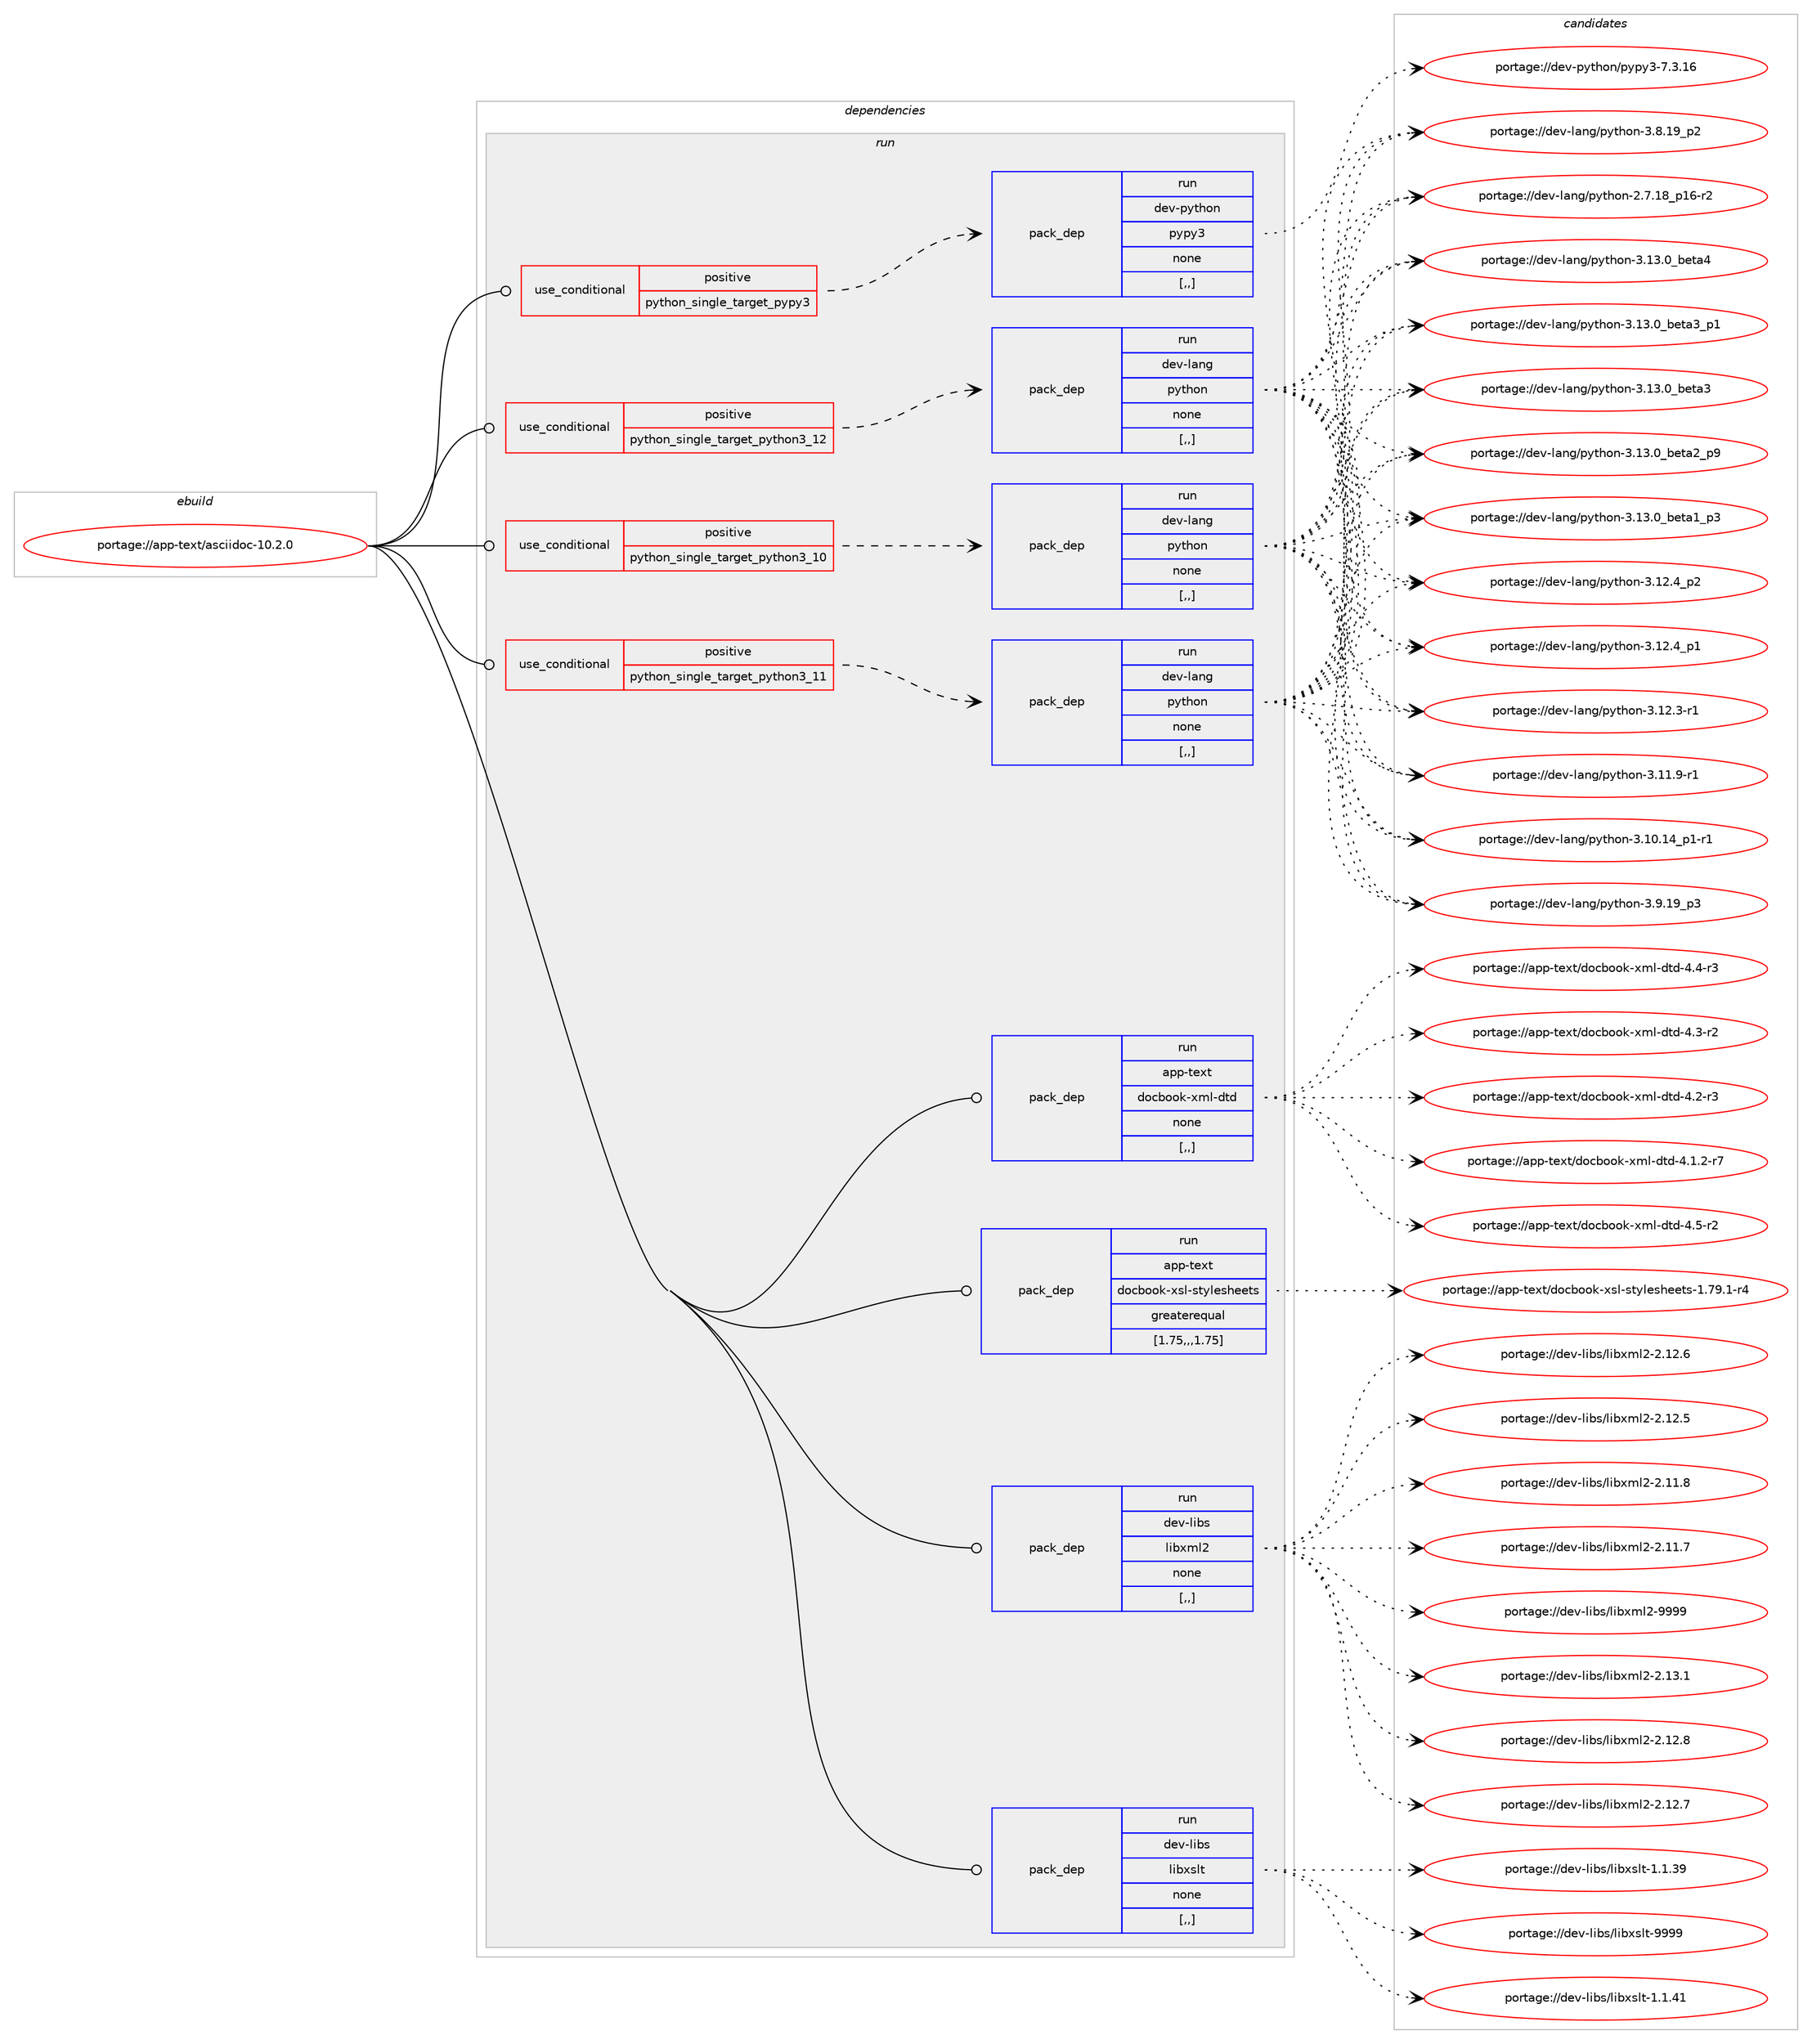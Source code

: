 digraph prolog {

# *************
# Graph options
# *************

newrank=true;
concentrate=true;
compound=true;
graph [rankdir=LR,fontname=Helvetica,fontsize=10,ranksep=1.5];#, ranksep=2.5, nodesep=0.2];
edge  [arrowhead=vee];
node  [fontname=Helvetica,fontsize=10];

# **********
# The ebuild
# **********

subgraph cluster_leftcol {
color=gray;
label=<<i>ebuild</i>>;
id [label="portage://app-text/asciidoc-10.2.0", color=red, width=4, href="../app-text/asciidoc-10.2.0.svg"];
}

# ****************
# The dependencies
# ****************

subgraph cluster_midcol {
color=gray;
label=<<i>dependencies</i>>;
subgraph cluster_compile {
fillcolor="#eeeeee";
style=filled;
label=<<i>compile</i>>;
}
subgraph cluster_compileandrun {
fillcolor="#eeeeee";
style=filled;
label=<<i>compile and run</i>>;
}
subgraph cluster_run {
fillcolor="#eeeeee";
style=filled;
label=<<i>run</i>>;
subgraph cond14606 {
dependency52642 [label=<<TABLE BORDER="0" CELLBORDER="1" CELLSPACING="0" CELLPADDING="4"><TR><TD ROWSPAN="3" CELLPADDING="10">use_conditional</TD></TR><TR><TD>positive</TD></TR><TR><TD>python_single_target_pypy3</TD></TR></TABLE>>, shape=none, color=red];
subgraph pack37547 {
dependency52643 [label=<<TABLE BORDER="0" CELLBORDER="1" CELLSPACING="0" CELLPADDING="4" WIDTH="220"><TR><TD ROWSPAN="6" CELLPADDING="30">pack_dep</TD></TR><TR><TD WIDTH="110">run</TD></TR><TR><TD>dev-python</TD></TR><TR><TD>pypy3</TD></TR><TR><TD>none</TD></TR><TR><TD>[,,]</TD></TR></TABLE>>, shape=none, color=blue];
}
dependency52642:e -> dependency52643:w [weight=20,style="dashed",arrowhead="vee"];
}
id:e -> dependency52642:w [weight=20,style="solid",arrowhead="odot"];
subgraph cond14607 {
dependency52644 [label=<<TABLE BORDER="0" CELLBORDER="1" CELLSPACING="0" CELLPADDING="4"><TR><TD ROWSPAN="3" CELLPADDING="10">use_conditional</TD></TR><TR><TD>positive</TD></TR><TR><TD>python_single_target_python3_10</TD></TR></TABLE>>, shape=none, color=red];
subgraph pack37548 {
dependency52645 [label=<<TABLE BORDER="0" CELLBORDER="1" CELLSPACING="0" CELLPADDING="4" WIDTH="220"><TR><TD ROWSPAN="6" CELLPADDING="30">pack_dep</TD></TR><TR><TD WIDTH="110">run</TD></TR><TR><TD>dev-lang</TD></TR><TR><TD>python</TD></TR><TR><TD>none</TD></TR><TR><TD>[,,]</TD></TR></TABLE>>, shape=none, color=blue];
}
dependency52644:e -> dependency52645:w [weight=20,style="dashed",arrowhead="vee"];
}
id:e -> dependency52644:w [weight=20,style="solid",arrowhead="odot"];
subgraph cond14608 {
dependency52646 [label=<<TABLE BORDER="0" CELLBORDER="1" CELLSPACING="0" CELLPADDING="4"><TR><TD ROWSPAN="3" CELLPADDING="10">use_conditional</TD></TR><TR><TD>positive</TD></TR><TR><TD>python_single_target_python3_11</TD></TR></TABLE>>, shape=none, color=red];
subgraph pack37549 {
dependency52647 [label=<<TABLE BORDER="0" CELLBORDER="1" CELLSPACING="0" CELLPADDING="4" WIDTH="220"><TR><TD ROWSPAN="6" CELLPADDING="30">pack_dep</TD></TR><TR><TD WIDTH="110">run</TD></TR><TR><TD>dev-lang</TD></TR><TR><TD>python</TD></TR><TR><TD>none</TD></TR><TR><TD>[,,]</TD></TR></TABLE>>, shape=none, color=blue];
}
dependency52646:e -> dependency52647:w [weight=20,style="dashed",arrowhead="vee"];
}
id:e -> dependency52646:w [weight=20,style="solid",arrowhead="odot"];
subgraph cond14609 {
dependency52648 [label=<<TABLE BORDER="0" CELLBORDER="1" CELLSPACING="0" CELLPADDING="4"><TR><TD ROWSPAN="3" CELLPADDING="10">use_conditional</TD></TR><TR><TD>positive</TD></TR><TR><TD>python_single_target_python3_12</TD></TR></TABLE>>, shape=none, color=red];
subgraph pack37550 {
dependency52649 [label=<<TABLE BORDER="0" CELLBORDER="1" CELLSPACING="0" CELLPADDING="4" WIDTH="220"><TR><TD ROWSPAN="6" CELLPADDING="30">pack_dep</TD></TR><TR><TD WIDTH="110">run</TD></TR><TR><TD>dev-lang</TD></TR><TR><TD>python</TD></TR><TR><TD>none</TD></TR><TR><TD>[,,]</TD></TR></TABLE>>, shape=none, color=blue];
}
dependency52648:e -> dependency52649:w [weight=20,style="dashed",arrowhead="vee"];
}
id:e -> dependency52648:w [weight=20,style="solid",arrowhead="odot"];
subgraph pack37551 {
dependency52650 [label=<<TABLE BORDER="0" CELLBORDER="1" CELLSPACING="0" CELLPADDING="4" WIDTH="220"><TR><TD ROWSPAN="6" CELLPADDING="30">pack_dep</TD></TR><TR><TD WIDTH="110">run</TD></TR><TR><TD>app-text</TD></TR><TR><TD>docbook-xml-dtd</TD></TR><TR><TD>none</TD></TR><TR><TD>[,,]</TD></TR></TABLE>>, shape=none, color=blue];
}
id:e -> dependency52650:w [weight=20,style="solid",arrowhead="odot"];
subgraph pack37552 {
dependency52651 [label=<<TABLE BORDER="0" CELLBORDER="1" CELLSPACING="0" CELLPADDING="4" WIDTH="220"><TR><TD ROWSPAN="6" CELLPADDING="30">pack_dep</TD></TR><TR><TD WIDTH="110">run</TD></TR><TR><TD>app-text</TD></TR><TR><TD>docbook-xsl-stylesheets</TD></TR><TR><TD>greaterequal</TD></TR><TR><TD>[1.75,,,1.75]</TD></TR></TABLE>>, shape=none, color=blue];
}
id:e -> dependency52651:w [weight=20,style="solid",arrowhead="odot"];
subgraph pack37553 {
dependency52652 [label=<<TABLE BORDER="0" CELLBORDER="1" CELLSPACING="0" CELLPADDING="4" WIDTH="220"><TR><TD ROWSPAN="6" CELLPADDING="30">pack_dep</TD></TR><TR><TD WIDTH="110">run</TD></TR><TR><TD>dev-libs</TD></TR><TR><TD>libxml2</TD></TR><TR><TD>none</TD></TR><TR><TD>[,,]</TD></TR></TABLE>>, shape=none, color=blue];
}
id:e -> dependency52652:w [weight=20,style="solid",arrowhead="odot"];
subgraph pack37554 {
dependency52653 [label=<<TABLE BORDER="0" CELLBORDER="1" CELLSPACING="0" CELLPADDING="4" WIDTH="220"><TR><TD ROWSPAN="6" CELLPADDING="30">pack_dep</TD></TR><TR><TD WIDTH="110">run</TD></TR><TR><TD>dev-libs</TD></TR><TR><TD>libxslt</TD></TR><TR><TD>none</TD></TR><TR><TD>[,,]</TD></TR></TABLE>>, shape=none, color=blue];
}
id:e -> dependency52653:w [weight=20,style="solid",arrowhead="odot"];
}
}

# **************
# The candidates
# **************

subgraph cluster_choices {
rank=same;
color=gray;
label=<<i>candidates</i>>;

subgraph choice37547 {
color=black;
nodesep=1;
choice10010111845112121116104111110471121211121215145554651464954 [label="portage://dev-python/pypy3-7.3.16", color=red, width=4,href="../dev-python/pypy3-7.3.16.svg"];
dependency52643:e -> choice10010111845112121116104111110471121211121215145554651464954:w [style=dotted,weight="100"];
}
subgraph choice37548 {
color=black;
nodesep=1;
choice1001011184510897110103471121211161041111104551464951464895981011169752 [label="portage://dev-lang/python-3.13.0_beta4", color=red, width=4,href="../dev-lang/python-3.13.0_beta4.svg"];
choice10010111845108971101034711212111610411111045514649514648959810111697519511249 [label="portage://dev-lang/python-3.13.0_beta3_p1", color=red, width=4,href="../dev-lang/python-3.13.0_beta3_p1.svg"];
choice1001011184510897110103471121211161041111104551464951464895981011169751 [label="portage://dev-lang/python-3.13.0_beta3", color=red, width=4,href="../dev-lang/python-3.13.0_beta3.svg"];
choice10010111845108971101034711212111610411111045514649514648959810111697509511257 [label="portage://dev-lang/python-3.13.0_beta2_p9", color=red, width=4,href="../dev-lang/python-3.13.0_beta2_p9.svg"];
choice10010111845108971101034711212111610411111045514649514648959810111697499511251 [label="portage://dev-lang/python-3.13.0_beta1_p3", color=red, width=4,href="../dev-lang/python-3.13.0_beta1_p3.svg"];
choice100101118451089711010347112121116104111110455146495046529511250 [label="portage://dev-lang/python-3.12.4_p2", color=red, width=4,href="../dev-lang/python-3.12.4_p2.svg"];
choice100101118451089711010347112121116104111110455146495046529511249 [label="portage://dev-lang/python-3.12.4_p1", color=red, width=4,href="../dev-lang/python-3.12.4_p1.svg"];
choice100101118451089711010347112121116104111110455146495046514511449 [label="portage://dev-lang/python-3.12.3-r1", color=red, width=4,href="../dev-lang/python-3.12.3-r1.svg"];
choice100101118451089711010347112121116104111110455146494946574511449 [label="portage://dev-lang/python-3.11.9-r1", color=red, width=4,href="../dev-lang/python-3.11.9-r1.svg"];
choice100101118451089711010347112121116104111110455146494846495295112494511449 [label="portage://dev-lang/python-3.10.14_p1-r1", color=red, width=4,href="../dev-lang/python-3.10.14_p1-r1.svg"];
choice100101118451089711010347112121116104111110455146574649579511251 [label="portage://dev-lang/python-3.9.19_p3", color=red, width=4,href="../dev-lang/python-3.9.19_p3.svg"];
choice100101118451089711010347112121116104111110455146564649579511250 [label="portage://dev-lang/python-3.8.19_p2", color=red, width=4,href="../dev-lang/python-3.8.19_p2.svg"];
choice100101118451089711010347112121116104111110455046554649569511249544511450 [label="portage://dev-lang/python-2.7.18_p16-r2", color=red, width=4,href="../dev-lang/python-2.7.18_p16-r2.svg"];
dependency52645:e -> choice1001011184510897110103471121211161041111104551464951464895981011169752:w [style=dotted,weight="100"];
dependency52645:e -> choice10010111845108971101034711212111610411111045514649514648959810111697519511249:w [style=dotted,weight="100"];
dependency52645:e -> choice1001011184510897110103471121211161041111104551464951464895981011169751:w [style=dotted,weight="100"];
dependency52645:e -> choice10010111845108971101034711212111610411111045514649514648959810111697509511257:w [style=dotted,weight="100"];
dependency52645:e -> choice10010111845108971101034711212111610411111045514649514648959810111697499511251:w [style=dotted,weight="100"];
dependency52645:e -> choice100101118451089711010347112121116104111110455146495046529511250:w [style=dotted,weight="100"];
dependency52645:e -> choice100101118451089711010347112121116104111110455146495046529511249:w [style=dotted,weight="100"];
dependency52645:e -> choice100101118451089711010347112121116104111110455146495046514511449:w [style=dotted,weight="100"];
dependency52645:e -> choice100101118451089711010347112121116104111110455146494946574511449:w [style=dotted,weight="100"];
dependency52645:e -> choice100101118451089711010347112121116104111110455146494846495295112494511449:w [style=dotted,weight="100"];
dependency52645:e -> choice100101118451089711010347112121116104111110455146574649579511251:w [style=dotted,weight="100"];
dependency52645:e -> choice100101118451089711010347112121116104111110455146564649579511250:w [style=dotted,weight="100"];
dependency52645:e -> choice100101118451089711010347112121116104111110455046554649569511249544511450:w [style=dotted,weight="100"];
}
subgraph choice37549 {
color=black;
nodesep=1;
choice1001011184510897110103471121211161041111104551464951464895981011169752 [label="portage://dev-lang/python-3.13.0_beta4", color=red, width=4,href="../dev-lang/python-3.13.0_beta4.svg"];
choice10010111845108971101034711212111610411111045514649514648959810111697519511249 [label="portage://dev-lang/python-3.13.0_beta3_p1", color=red, width=4,href="../dev-lang/python-3.13.0_beta3_p1.svg"];
choice1001011184510897110103471121211161041111104551464951464895981011169751 [label="portage://dev-lang/python-3.13.0_beta3", color=red, width=4,href="../dev-lang/python-3.13.0_beta3.svg"];
choice10010111845108971101034711212111610411111045514649514648959810111697509511257 [label="portage://dev-lang/python-3.13.0_beta2_p9", color=red, width=4,href="../dev-lang/python-3.13.0_beta2_p9.svg"];
choice10010111845108971101034711212111610411111045514649514648959810111697499511251 [label="portage://dev-lang/python-3.13.0_beta1_p3", color=red, width=4,href="../dev-lang/python-3.13.0_beta1_p3.svg"];
choice100101118451089711010347112121116104111110455146495046529511250 [label="portage://dev-lang/python-3.12.4_p2", color=red, width=4,href="../dev-lang/python-3.12.4_p2.svg"];
choice100101118451089711010347112121116104111110455146495046529511249 [label="portage://dev-lang/python-3.12.4_p1", color=red, width=4,href="../dev-lang/python-3.12.4_p1.svg"];
choice100101118451089711010347112121116104111110455146495046514511449 [label="portage://dev-lang/python-3.12.3-r1", color=red, width=4,href="../dev-lang/python-3.12.3-r1.svg"];
choice100101118451089711010347112121116104111110455146494946574511449 [label="portage://dev-lang/python-3.11.9-r1", color=red, width=4,href="../dev-lang/python-3.11.9-r1.svg"];
choice100101118451089711010347112121116104111110455146494846495295112494511449 [label="portage://dev-lang/python-3.10.14_p1-r1", color=red, width=4,href="../dev-lang/python-3.10.14_p1-r1.svg"];
choice100101118451089711010347112121116104111110455146574649579511251 [label="portage://dev-lang/python-3.9.19_p3", color=red, width=4,href="../dev-lang/python-3.9.19_p3.svg"];
choice100101118451089711010347112121116104111110455146564649579511250 [label="portage://dev-lang/python-3.8.19_p2", color=red, width=4,href="../dev-lang/python-3.8.19_p2.svg"];
choice100101118451089711010347112121116104111110455046554649569511249544511450 [label="portage://dev-lang/python-2.7.18_p16-r2", color=red, width=4,href="../dev-lang/python-2.7.18_p16-r2.svg"];
dependency52647:e -> choice1001011184510897110103471121211161041111104551464951464895981011169752:w [style=dotted,weight="100"];
dependency52647:e -> choice10010111845108971101034711212111610411111045514649514648959810111697519511249:w [style=dotted,weight="100"];
dependency52647:e -> choice1001011184510897110103471121211161041111104551464951464895981011169751:w [style=dotted,weight="100"];
dependency52647:e -> choice10010111845108971101034711212111610411111045514649514648959810111697509511257:w [style=dotted,weight="100"];
dependency52647:e -> choice10010111845108971101034711212111610411111045514649514648959810111697499511251:w [style=dotted,weight="100"];
dependency52647:e -> choice100101118451089711010347112121116104111110455146495046529511250:w [style=dotted,weight="100"];
dependency52647:e -> choice100101118451089711010347112121116104111110455146495046529511249:w [style=dotted,weight="100"];
dependency52647:e -> choice100101118451089711010347112121116104111110455146495046514511449:w [style=dotted,weight="100"];
dependency52647:e -> choice100101118451089711010347112121116104111110455146494946574511449:w [style=dotted,weight="100"];
dependency52647:e -> choice100101118451089711010347112121116104111110455146494846495295112494511449:w [style=dotted,weight="100"];
dependency52647:e -> choice100101118451089711010347112121116104111110455146574649579511251:w [style=dotted,weight="100"];
dependency52647:e -> choice100101118451089711010347112121116104111110455146564649579511250:w [style=dotted,weight="100"];
dependency52647:e -> choice100101118451089711010347112121116104111110455046554649569511249544511450:w [style=dotted,weight="100"];
}
subgraph choice37550 {
color=black;
nodesep=1;
choice1001011184510897110103471121211161041111104551464951464895981011169752 [label="portage://dev-lang/python-3.13.0_beta4", color=red, width=4,href="../dev-lang/python-3.13.0_beta4.svg"];
choice10010111845108971101034711212111610411111045514649514648959810111697519511249 [label="portage://dev-lang/python-3.13.0_beta3_p1", color=red, width=4,href="../dev-lang/python-3.13.0_beta3_p1.svg"];
choice1001011184510897110103471121211161041111104551464951464895981011169751 [label="portage://dev-lang/python-3.13.0_beta3", color=red, width=4,href="../dev-lang/python-3.13.0_beta3.svg"];
choice10010111845108971101034711212111610411111045514649514648959810111697509511257 [label="portage://dev-lang/python-3.13.0_beta2_p9", color=red, width=4,href="../dev-lang/python-3.13.0_beta2_p9.svg"];
choice10010111845108971101034711212111610411111045514649514648959810111697499511251 [label="portage://dev-lang/python-3.13.0_beta1_p3", color=red, width=4,href="../dev-lang/python-3.13.0_beta1_p3.svg"];
choice100101118451089711010347112121116104111110455146495046529511250 [label="portage://dev-lang/python-3.12.4_p2", color=red, width=4,href="../dev-lang/python-3.12.4_p2.svg"];
choice100101118451089711010347112121116104111110455146495046529511249 [label="portage://dev-lang/python-3.12.4_p1", color=red, width=4,href="../dev-lang/python-3.12.4_p1.svg"];
choice100101118451089711010347112121116104111110455146495046514511449 [label="portage://dev-lang/python-3.12.3-r1", color=red, width=4,href="../dev-lang/python-3.12.3-r1.svg"];
choice100101118451089711010347112121116104111110455146494946574511449 [label="portage://dev-lang/python-3.11.9-r1", color=red, width=4,href="../dev-lang/python-3.11.9-r1.svg"];
choice100101118451089711010347112121116104111110455146494846495295112494511449 [label="portage://dev-lang/python-3.10.14_p1-r1", color=red, width=4,href="../dev-lang/python-3.10.14_p1-r1.svg"];
choice100101118451089711010347112121116104111110455146574649579511251 [label="portage://dev-lang/python-3.9.19_p3", color=red, width=4,href="../dev-lang/python-3.9.19_p3.svg"];
choice100101118451089711010347112121116104111110455146564649579511250 [label="portage://dev-lang/python-3.8.19_p2", color=red, width=4,href="../dev-lang/python-3.8.19_p2.svg"];
choice100101118451089711010347112121116104111110455046554649569511249544511450 [label="portage://dev-lang/python-2.7.18_p16-r2", color=red, width=4,href="../dev-lang/python-2.7.18_p16-r2.svg"];
dependency52649:e -> choice1001011184510897110103471121211161041111104551464951464895981011169752:w [style=dotted,weight="100"];
dependency52649:e -> choice10010111845108971101034711212111610411111045514649514648959810111697519511249:w [style=dotted,weight="100"];
dependency52649:e -> choice1001011184510897110103471121211161041111104551464951464895981011169751:w [style=dotted,weight="100"];
dependency52649:e -> choice10010111845108971101034711212111610411111045514649514648959810111697509511257:w [style=dotted,weight="100"];
dependency52649:e -> choice10010111845108971101034711212111610411111045514649514648959810111697499511251:w [style=dotted,weight="100"];
dependency52649:e -> choice100101118451089711010347112121116104111110455146495046529511250:w [style=dotted,weight="100"];
dependency52649:e -> choice100101118451089711010347112121116104111110455146495046529511249:w [style=dotted,weight="100"];
dependency52649:e -> choice100101118451089711010347112121116104111110455146495046514511449:w [style=dotted,weight="100"];
dependency52649:e -> choice100101118451089711010347112121116104111110455146494946574511449:w [style=dotted,weight="100"];
dependency52649:e -> choice100101118451089711010347112121116104111110455146494846495295112494511449:w [style=dotted,weight="100"];
dependency52649:e -> choice100101118451089711010347112121116104111110455146574649579511251:w [style=dotted,weight="100"];
dependency52649:e -> choice100101118451089711010347112121116104111110455146564649579511250:w [style=dotted,weight="100"];
dependency52649:e -> choice100101118451089711010347112121116104111110455046554649569511249544511450:w [style=dotted,weight="100"];
}
subgraph choice37551 {
color=black;
nodesep=1;
choice97112112451161011201164710011199981111111074512010910845100116100455246534511450 [label="portage://app-text/docbook-xml-dtd-4.5-r2", color=red, width=4,href="../app-text/docbook-xml-dtd-4.5-r2.svg"];
choice97112112451161011201164710011199981111111074512010910845100116100455246524511451 [label="portage://app-text/docbook-xml-dtd-4.4-r3", color=red, width=4,href="../app-text/docbook-xml-dtd-4.4-r3.svg"];
choice97112112451161011201164710011199981111111074512010910845100116100455246514511450 [label="portage://app-text/docbook-xml-dtd-4.3-r2", color=red, width=4,href="../app-text/docbook-xml-dtd-4.3-r2.svg"];
choice97112112451161011201164710011199981111111074512010910845100116100455246504511451 [label="portage://app-text/docbook-xml-dtd-4.2-r3", color=red, width=4,href="../app-text/docbook-xml-dtd-4.2-r3.svg"];
choice971121124511610112011647100111999811111110745120109108451001161004552464946504511455 [label="portage://app-text/docbook-xml-dtd-4.1.2-r7", color=red, width=4,href="../app-text/docbook-xml-dtd-4.1.2-r7.svg"];
dependency52650:e -> choice97112112451161011201164710011199981111111074512010910845100116100455246534511450:w [style=dotted,weight="100"];
dependency52650:e -> choice97112112451161011201164710011199981111111074512010910845100116100455246524511451:w [style=dotted,weight="100"];
dependency52650:e -> choice97112112451161011201164710011199981111111074512010910845100116100455246514511450:w [style=dotted,weight="100"];
dependency52650:e -> choice97112112451161011201164710011199981111111074512010910845100116100455246504511451:w [style=dotted,weight="100"];
dependency52650:e -> choice971121124511610112011647100111999811111110745120109108451001161004552464946504511455:w [style=dotted,weight="100"];
}
subgraph choice37552 {
color=black;
nodesep=1;
choice97112112451161011201164710011199981111111074512011510845115116121108101115104101101116115454946555746494511452 [label="portage://app-text/docbook-xsl-stylesheets-1.79.1-r4", color=red, width=4,href="../app-text/docbook-xsl-stylesheets-1.79.1-r4.svg"];
dependency52651:e -> choice97112112451161011201164710011199981111111074512011510845115116121108101115104101101116115454946555746494511452:w [style=dotted,weight="100"];
}
subgraph choice37553 {
color=black;
nodesep=1;
choice10010111845108105981154710810598120109108504557575757 [label="portage://dev-libs/libxml2-9999", color=red, width=4,href="../dev-libs/libxml2-9999.svg"];
choice100101118451081059811547108105981201091085045504649514649 [label="portage://dev-libs/libxml2-2.13.1", color=red, width=4,href="../dev-libs/libxml2-2.13.1.svg"];
choice100101118451081059811547108105981201091085045504649504656 [label="portage://dev-libs/libxml2-2.12.8", color=red, width=4,href="../dev-libs/libxml2-2.12.8.svg"];
choice100101118451081059811547108105981201091085045504649504655 [label="portage://dev-libs/libxml2-2.12.7", color=red, width=4,href="../dev-libs/libxml2-2.12.7.svg"];
choice100101118451081059811547108105981201091085045504649504654 [label="portage://dev-libs/libxml2-2.12.6", color=red, width=4,href="../dev-libs/libxml2-2.12.6.svg"];
choice100101118451081059811547108105981201091085045504649504653 [label="portage://dev-libs/libxml2-2.12.5", color=red, width=4,href="../dev-libs/libxml2-2.12.5.svg"];
choice100101118451081059811547108105981201091085045504649494656 [label="portage://dev-libs/libxml2-2.11.8", color=red, width=4,href="../dev-libs/libxml2-2.11.8.svg"];
choice100101118451081059811547108105981201091085045504649494655 [label="portage://dev-libs/libxml2-2.11.7", color=red, width=4,href="../dev-libs/libxml2-2.11.7.svg"];
dependency52652:e -> choice10010111845108105981154710810598120109108504557575757:w [style=dotted,weight="100"];
dependency52652:e -> choice100101118451081059811547108105981201091085045504649514649:w [style=dotted,weight="100"];
dependency52652:e -> choice100101118451081059811547108105981201091085045504649504656:w [style=dotted,weight="100"];
dependency52652:e -> choice100101118451081059811547108105981201091085045504649504655:w [style=dotted,weight="100"];
dependency52652:e -> choice100101118451081059811547108105981201091085045504649504654:w [style=dotted,weight="100"];
dependency52652:e -> choice100101118451081059811547108105981201091085045504649504653:w [style=dotted,weight="100"];
dependency52652:e -> choice100101118451081059811547108105981201091085045504649494656:w [style=dotted,weight="100"];
dependency52652:e -> choice100101118451081059811547108105981201091085045504649494655:w [style=dotted,weight="100"];
}
subgraph choice37554 {
color=black;
nodesep=1;
choice100101118451081059811547108105981201151081164557575757 [label="portage://dev-libs/libxslt-9999", color=red, width=4,href="../dev-libs/libxslt-9999.svg"];
choice1001011184510810598115471081059812011510811645494649465249 [label="portage://dev-libs/libxslt-1.1.41", color=red, width=4,href="../dev-libs/libxslt-1.1.41.svg"];
choice1001011184510810598115471081059812011510811645494649465157 [label="portage://dev-libs/libxslt-1.1.39", color=red, width=4,href="../dev-libs/libxslt-1.1.39.svg"];
dependency52653:e -> choice100101118451081059811547108105981201151081164557575757:w [style=dotted,weight="100"];
dependency52653:e -> choice1001011184510810598115471081059812011510811645494649465249:w [style=dotted,weight="100"];
dependency52653:e -> choice1001011184510810598115471081059812011510811645494649465157:w [style=dotted,weight="100"];
}
}

}
